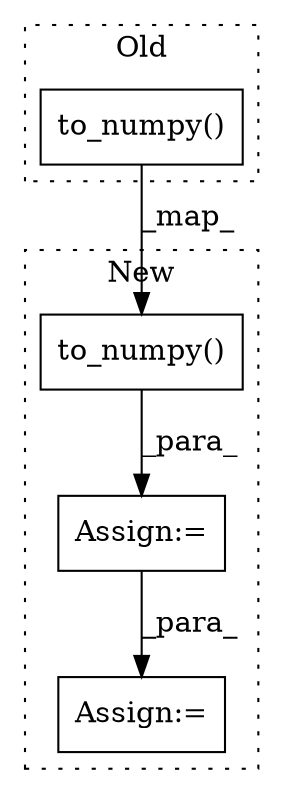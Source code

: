 digraph G {
subgraph cluster0 {
1 [label="to_numpy()" a="75" s="29426,29443" l="13,1" shape="box"];
label = "Old";
style="dotted";
}
subgraph cluster1 {
2 [label="to_numpy()" a="75" s="29293,29310" l="13,1" shape="box"];
3 [label="Assign:=" a="68" s="29473" l="3" shape="box"];
4 [label="Assign:=" a="68" s="29290" l="3" shape="box"];
label = "New";
style="dotted";
}
1 -> 2 [label="_map_"];
2 -> 4 [label="_para_"];
4 -> 3 [label="_para_"];
}